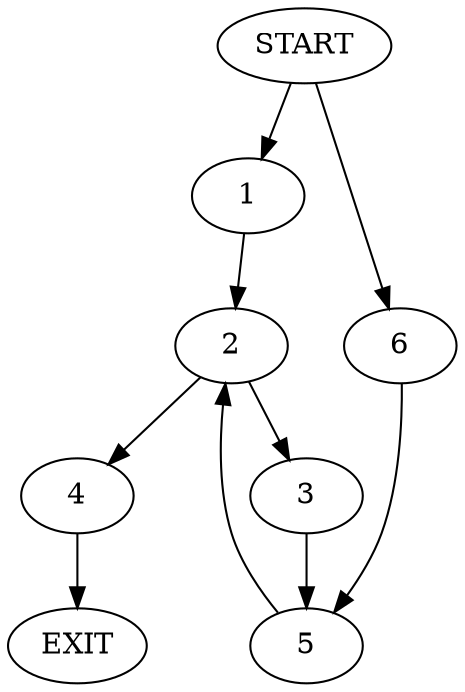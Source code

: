 digraph {
0 [label="START"];
1;
2;
3;
4;
5;
6;
7 [label="EXIT"];
0 -> 1;
1 -> 2;
2 -> 3;
2 -> 4;
4 -> 7;
3 -> 5;
5 -> 2;
0 -> 6;
6 -> 5;
}